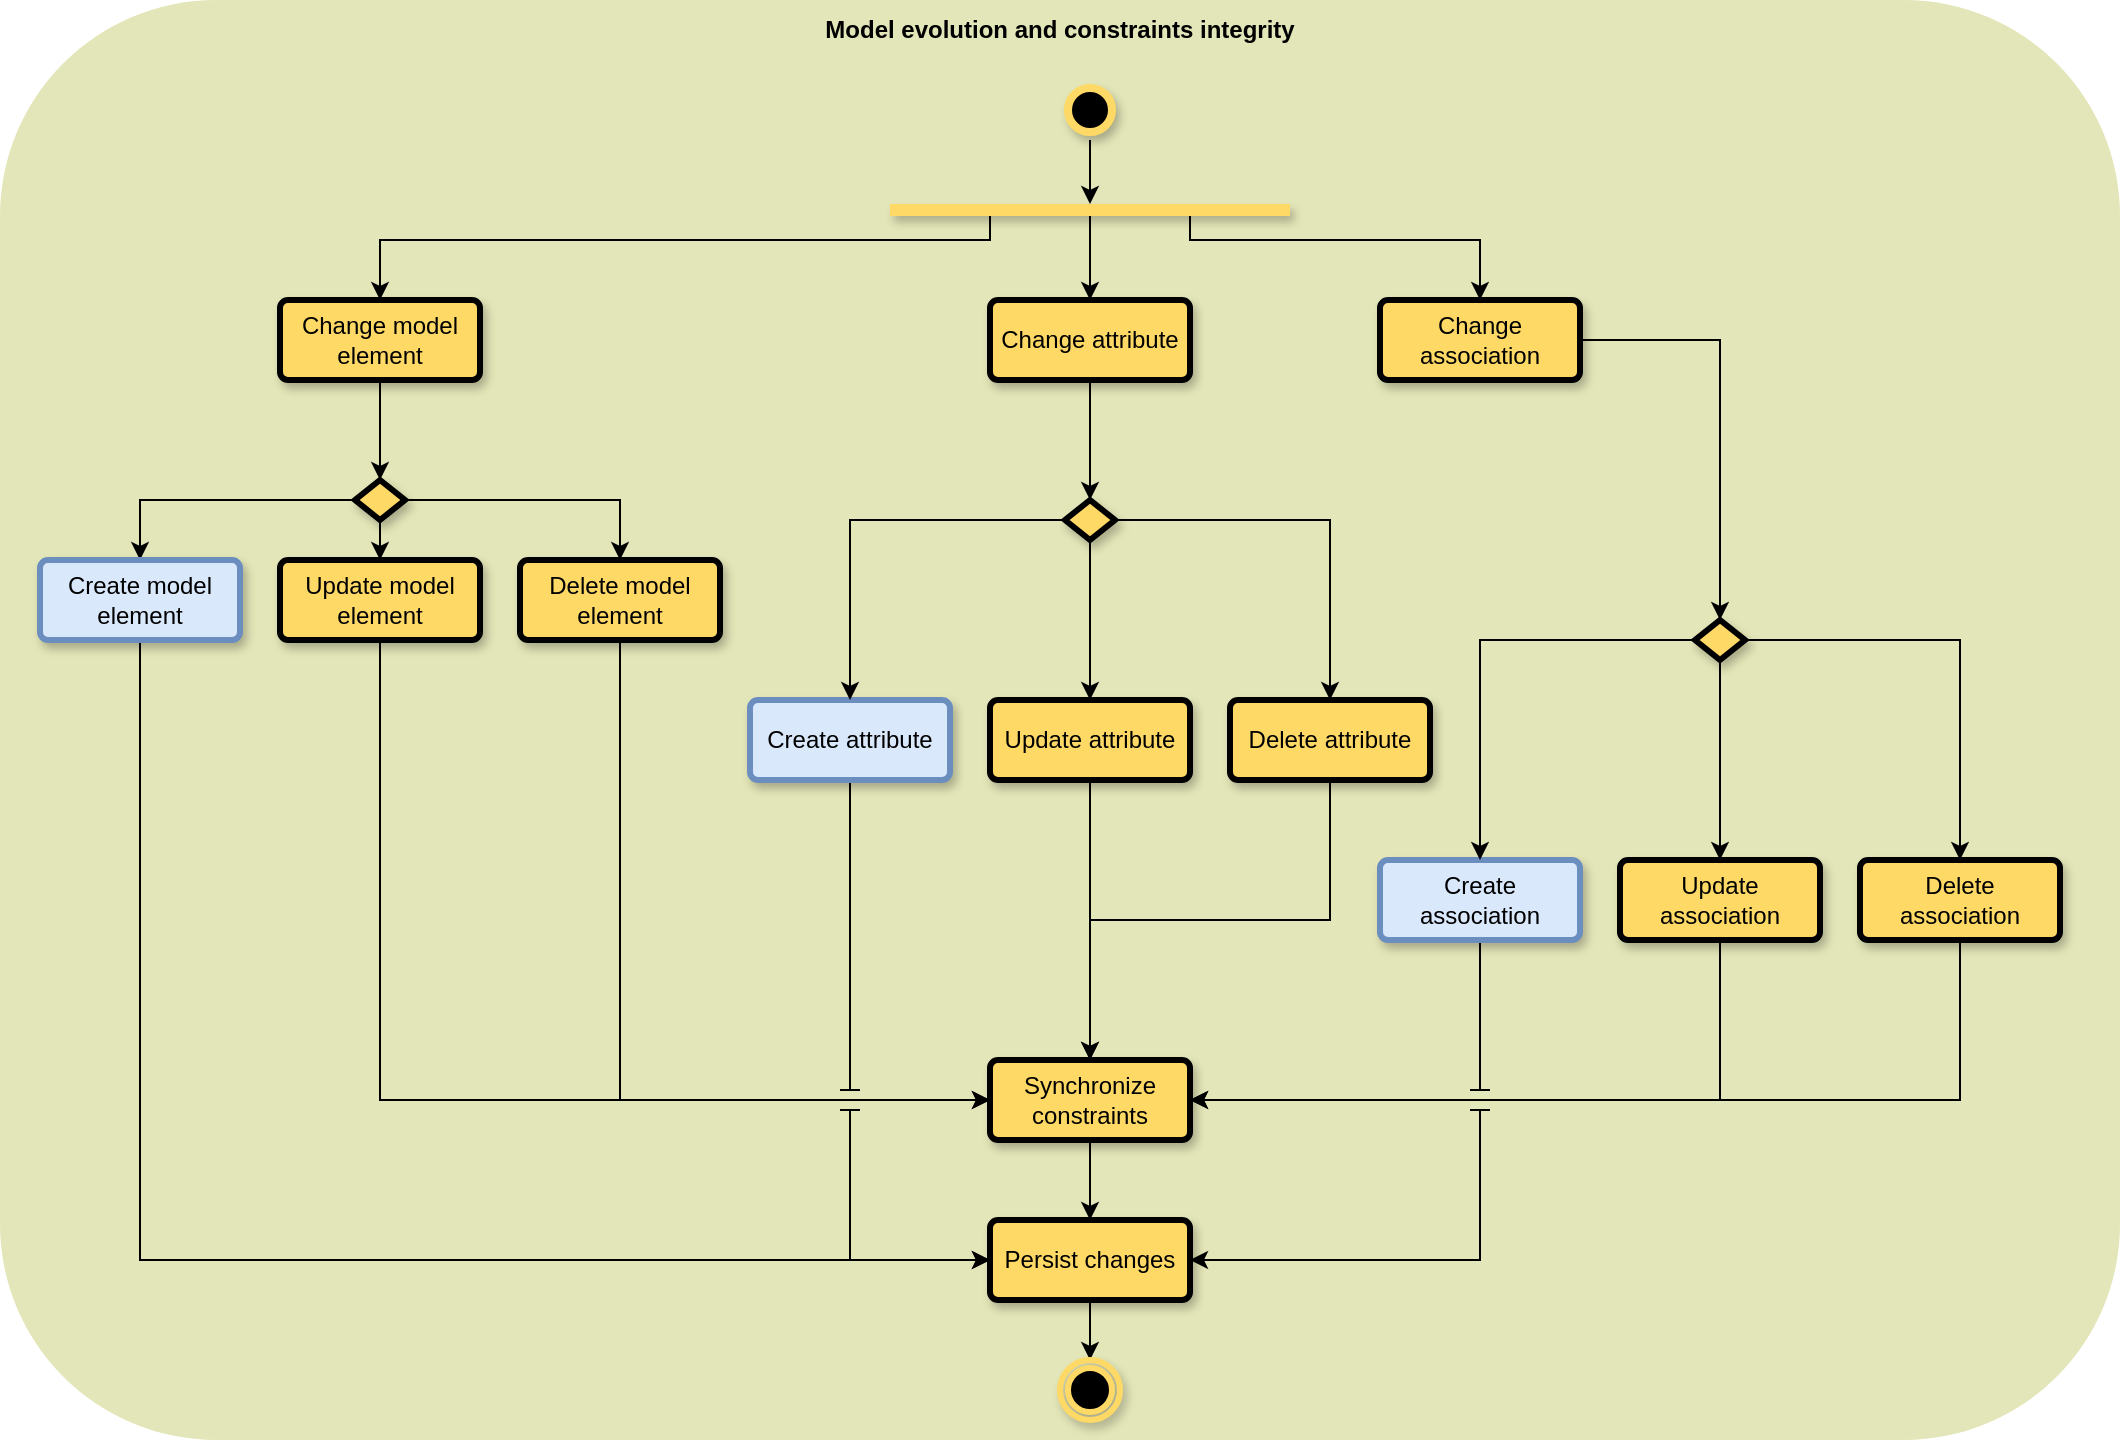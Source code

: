 <mxfile version="20.7.4" type="device"><diagram id="Mw5-ikI1aqMRKohM6SKf" name="Page-1"><mxGraphModel dx="2284" dy="834" grid="1" gridSize="10" guides="1" tooltips="1" connect="1" arrows="1" fold="1" page="1" pageScale="1" pageWidth="850" pageHeight="1100" math="0" shadow="0"><root><mxCell id="0"/><mxCell id="1" parent="0"/><mxCell id="cQOJcn5fCdcRLvt8HOa9-93" value="" style="rounded=1;whiteSpace=wrap;html=1;shadow=0;sketch=0;strokeColor=none;strokeWidth=4;fillColor=#E3E6B8;gradientColor=none;" vertex="1" parent="1"><mxGeometry x="-240" y="80" width="1060" height="720" as="geometry"/></mxCell><mxCell id="cQOJcn5fCdcRLvt8HOa9-68" style="edgeStyle=orthogonalEdgeStyle;rounded=0;orthogonalLoop=1;jettySize=auto;html=1;exitX=0.5;exitY=1;exitDx=0;exitDy=0;entryX=0.5;entryY=0;entryDx=0;entryDy=0;startArrow=none;startFill=0;endArrow=classic;endFill=1;sourcePerimeterSpacing=6;targetPerimeterSpacing=-2;" edge="1" parent="1" source="cQOJcn5fCdcRLvt8HOa9-3" target="cQOJcn5fCdcRLvt8HOa9-8"><mxGeometry relative="1" as="geometry"/></mxCell><mxCell id="cQOJcn5fCdcRLvt8HOa9-3" value="Change model element" style="rounded=1;arcSize=10;whiteSpace=wrap;html=1;align=center;strokeColor=#000000;strokeWidth=3;fillColor=#FFD966;perimeterSpacing=0;shadow=1;" vertex="1" parent="1"><mxGeometry x="-100" y="230" width="100" height="40" as="geometry"/></mxCell><mxCell id="cQOJcn5fCdcRLvt8HOa9-20" style="edgeStyle=orthogonalEdgeStyle;rounded=0;orthogonalLoop=1;jettySize=auto;html=1;exitX=0.5;exitY=1;exitDx=0;exitDy=0;startArrow=none;startFill=0;endArrow=classic;endFill=1;sourcePerimeterSpacing=6;targetPerimeterSpacing=-2;" edge="1" parent="1" source="cQOJcn5fCdcRLvt8HOa9-5" target="cQOJcn5fCdcRLvt8HOa9-11"><mxGeometry relative="1" as="geometry"/></mxCell><mxCell id="cQOJcn5fCdcRLvt8HOa9-5" value="" style="ellipse;html=1;shape=startState;fillColor=#000000;strokeColor=#FFD966;strokeWidth=4;shadow=1;" vertex="1" parent="1"><mxGeometry x="290" y="120" width="30" height="30" as="geometry"/></mxCell><mxCell id="cQOJcn5fCdcRLvt8HOa9-57" style="edgeStyle=orthogonalEdgeStyle;rounded=0;orthogonalLoop=1;jettySize=auto;html=1;exitX=0;exitY=0.5;exitDx=0;exitDy=0;entryX=0.5;entryY=0;entryDx=0;entryDy=0;startArrow=none;startFill=0;endArrow=classic;endFill=1;sourcePerimeterSpacing=6;targetPerimeterSpacing=-2;jumpStyle=line;jumpSize=10;" edge="1" parent="1" source="cQOJcn5fCdcRLvt8HOa9-8" target="cQOJcn5fCdcRLvt8HOa9-43"><mxGeometry relative="1" as="geometry"/></mxCell><mxCell id="cQOJcn5fCdcRLvt8HOa9-60" style="edgeStyle=orthogonalEdgeStyle;rounded=0;orthogonalLoop=1;jettySize=auto;html=1;exitX=0;exitY=0.5;exitDx=0;exitDy=0;entryX=0.5;entryY=0;entryDx=0;entryDy=0;startArrow=none;startFill=0;endArrow=classic;endFill=1;sourcePerimeterSpacing=6;targetPerimeterSpacing=-2;" edge="1" parent="1" source="cQOJcn5fCdcRLvt8HOa9-8" target="cQOJcn5fCdcRLvt8HOa9-41"><mxGeometry relative="1" as="geometry"/></mxCell><mxCell id="cQOJcn5fCdcRLvt8HOa9-61" style="edgeStyle=orthogonalEdgeStyle;rounded=0;orthogonalLoop=1;jettySize=auto;html=1;exitX=1;exitY=0.5;exitDx=0;exitDy=0;entryX=0.5;entryY=0;entryDx=0;entryDy=0;startArrow=none;startFill=0;endArrow=classic;endFill=1;sourcePerimeterSpacing=6;targetPerimeterSpacing=-2;jumpStyle=line;jumpSize=10;" edge="1" parent="1" source="cQOJcn5fCdcRLvt8HOa9-8" target="cQOJcn5fCdcRLvt8HOa9-42"><mxGeometry relative="1" as="geometry"/></mxCell><mxCell id="cQOJcn5fCdcRLvt8HOa9-8" value="" style="rhombus;whiteSpace=wrap;html=1;fillColor=#FFD966;strokeColor=#000000;strokeWidth=3;shadow=1;" vertex="1" parent="1"><mxGeometry x="-62.5" y="320" width="25" height="20" as="geometry"/></mxCell><mxCell id="cQOJcn5fCdcRLvt8HOa9-16" style="edgeStyle=orthogonalEdgeStyle;rounded=0;orthogonalLoop=1;jettySize=auto;html=1;exitX=0.25;exitY=0.5;exitDx=0;exitDy=0;exitPerimeter=0;entryX=0.5;entryY=0;entryDx=0;entryDy=0;" edge="1" parent="1" source="cQOJcn5fCdcRLvt8HOa9-11" target="cQOJcn5fCdcRLvt8HOa9-3"><mxGeometry relative="1" as="geometry"><Array as="points"><mxPoint x="255" y="200"/><mxPoint x="-50" y="200"/></Array></mxGeometry></mxCell><mxCell id="cQOJcn5fCdcRLvt8HOa9-17" style="edgeStyle=orthogonalEdgeStyle;rounded=0;orthogonalLoop=1;jettySize=auto;html=1;exitX=0.75;exitY=0.5;exitDx=0;exitDy=0;exitPerimeter=0;entryX=0.5;entryY=0;entryDx=0;entryDy=0;" edge="1" parent="1" source="cQOJcn5fCdcRLvt8HOa9-11" target="cQOJcn5fCdcRLvt8HOa9-15"><mxGeometry relative="1" as="geometry"><Array as="points"><mxPoint x="355" y="200"/><mxPoint x="500" y="200"/></Array></mxGeometry></mxCell><mxCell id="cQOJcn5fCdcRLvt8HOa9-11" value="" style="shape=line;html=1;strokeWidth=6;strokeColor=#FFD966;rounded=1;fillColor=#FFD966;gradientColor=none;shadow=1;" vertex="1" parent="1"><mxGeometry x="205" y="180" width="200" height="10" as="geometry"/></mxCell><mxCell id="cQOJcn5fCdcRLvt8HOa9-18" style="edgeStyle=orthogonalEdgeStyle;rounded=0;orthogonalLoop=1;jettySize=auto;html=1;exitX=0.5;exitY=0;exitDx=0;exitDy=0;startArrow=classic;startFill=1;endArrow=none;endFill=0;sourcePerimeterSpacing=6;targetPerimeterSpacing=-2;" edge="1" parent="1" source="cQOJcn5fCdcRLvt8HOa9-14" target="cQOJcn5fCdcRLvt8HOa9-11"><mxGeometry relative="1" as="geometry"/></mxCell><mxCell id="cQOJcn5fCdcRLvt8HOa9-52" style="edgeStyle=orthogonalEdgeStyle;rounded=0;orthogonalLoop=1;jettySize=auto;html=1;exitX=0.5;exitY=1;exitDx=0;exitDy=0;entryX=0.5;entryY=0;entryDx=0;entryDy=0;startArrow=none;startFill=0;endArrow=classic;endFill=1;sourcePerimeterSpacing=6;targetPerimeterSpacing=-2;" edge="1" parent="1" source="cQOJcn5fCdcRLvt8HOa9-14" target="cQOJcn5fCdcRLvt8HOa9-50"><mxGeometry relative="1" as="geometry"/></mxCell><mxCell id="cQOJcn5fCdcRLvt8HOa9-14" value="Change attribute" style="rounded=1;arcSize=10;whiteSpace=wrap;html=1;align=center;strokeColor=#000000;strokeWidth=3;fillColor=#FFD966;perimeterSpacing=0;shadow=1;" vertex="1" parent="1"><mxGeometry x="255" y="230" width="100" height="40" as="geometry"/></mxCell><mxCell id="cQOJcn5fCdcRLvt8HOa9-53" style="edgeStyle=orthogonalEdgeStyle;rounded=0;orthogonalLoop=1;jettySize=auto;html=1;exitX=1;exitY=0.5;exitDx=0;exitDy=0;entryX=0.5;entryY=0;entryDx=0;entryDy=0;startArrow=none;startFill=0;endArrow=classic;endFill=1;sourcePerimeterSpacing=6;targetPerimeterSpacing=-2;jumpStyle=line;jumpSize=10;" edge="1" parent="1" source="cQOJcn5fCdcRLvt8HOa9-15" target="cQOJcn5fCdcRLvt8HOa9-51"><mxGeometry relative="1" as="geometry"/></mxCell><mxCell id="cQOJcn5fCdcRLvt8HOa9-15" value="Change association" style="rounded=1;arcSize=10;whiteSpace=wrap;html=1;align=center;strokeColor=#000000;strokeWidth=3;fillColor=#FFD966;perimeterSpacing=0;shadow=1;" vertex="1" parent="1"><mxGeometry x="450" y="230" width="100" height="40" as="geometry"/></mxCell><mxCell id="cQOJcn5fCdcRLvt8HOa9-74" style="edgeStyle=orthogonalEdgeStyle;rounded=0;orthogonalLoop=1;jettySize=auto;html=1;exitX=0.5;exitY=1;exitDx=0;exitDy=0;entryX=0;entryY=0.5;entryDx=0;entryDy=0;startArrow=none;startFill=0;endArrow=classic;endFill=1;sourcePerimeterSpacing=6;targetPerimeterSpacing=-2;jumpStyle=line;jumpSize=10;" edge="1" parent="1" source="cQOJcn5fCdcRLvt8HOa9-41" target="cQOJcn5fCdcRLvt8HOa9-69"><mxGeometry relative="1" as="geometry"/></mxCell><mxCell id="cQOJcn5fCdcRLvt8HOa9-41" value="Update model element" style="rounded=1;arcSize=10;whiteSpace=wrap;html=1;align=center;strokeColor=#000000;strokeWidth=3;fillColor=#FFD966;perimeterSpacing=0;shadow=1;" vertex="1" parent="1"><mxGeometry x="-100" y="360" width="100" height="40" as="geometry"/></mxCell><mxCell id="cQOJcn5fCdcRLvt8HOa9-84" style="edgeStyle=orthogonalEdgeStyle;rounded=0;jumpStyle=line;jumpSize=10;orthogonalLoop=1;jettySize=auto;html=1;exitX=0.5;exitY=1;exitDx=0;exitDy=0;entryX=0;entryY=0.5;entryDx=0;entryDy=0;startArrow=none;startFill=0;endArrow=classic;endFill=1;sourcePerimeterSpacing=6;targetPerimeterSpacing=-2;" edge="1" parent="1" source="cQOJcn5fCdcRLvt8HOa9-42" target="cQOJcn5fCdcRLvt8HOa9-69"><mxGeometry relative="1" as="geometry"/></mxCell><mxCell id="cQOJcn5fCdcRLvt8HOa9-42" value="Delete model element" style="rounded=1;arcSize=10;whiteSpace=wrap;html=1;align=center;strokeColor=#000000;strokeWidth=3;fillColor=#FFD966;perimeterSpacing=0;shadow=1;" vertex="1" parent="1"><mxGeometry x="20" y="360" width="100" height="40" as="geometry"/></mxCell><mxCell id="cQOJcn5fCdcRLvt8HOa9-71" style="edgeStyle=orthogonalEdgeStyle;rounded=0;orthogonalLoop=1;jettySize=auto;html=1;exitX=0.5;exitY=1;exitDx=0;exitDy=0;entryX=0;entryY=0.5;entryDx=0;entryDy=0;startArrow=none;startFill=0;endArrow=classic;endFill=1;sourcePerimeterSpacing=6;targetPerimeterSpacing=-2;jumpStyle=line;jumpSize=10;" edge="1" parent="1" source="cQOJcn5fCdcRLvt8HOa9-43" target="cQOJcn5fCdcRLvt8HOa9-70"><mxGeometry relative="1" as="geometry"/></mxCell><mxCell id="cQOJcn5fCdcRLvt8HOa9-43" value="Create model element" style="rounded=1;arcSize=10;whiteSpace=wrap;html=1;align=center;strokeColor=#6c8ebf;strokeWidth=3;fillColor=#dae8fc;perimeterSpacing=0;shadow=1;" vertex="1" parent="1"><mxGeometry x="-220" y="360" width="100" height="40" as="geometry"/></mxCell><mxCell id="cQOJcn5fCdcRLvt8HOa9-77" style="edgeStyle=orthogonalEdgeStyle;rounded=0;orthogonalLoop=1;jettySize=auto;html=1;exitX=0.5;exitY=1;exitDx=0;exitDy=0;entryX=0.5;entryY=0;entryDx=0;entryDy=0;startArrow=none;startFill=0;endArrow=classic;endFill=1;sourcePerimeterSpacing=6;targetPerimeterSpacing=-2;jumpStyle=line;jumpSize=10;" edge="1" parent="1" source="cQOJcn5fCdcRLvt8HOa9-44" target="cQOJcn5fCdcRLvt8HOa9-69"><mxGeometry relative="1" as="geometry"/></mxCell><mxCell id="cQOJcn5fCdcRLvt8HOa9-44" value="Update attribute" style="rounded=1;arcSize=10;whiteSpace=wrap;html=1;align=center;strokeColor=#000000;strokeWidth=3;fillColor=#FFD966;perimeterSpacing=0;shadow=1;" vertex="1" parent="1"><mxGeometry x="255" y="430" width="100" height="40" as="geometry"/></mxCell><mxCell id="cQOJcn5fCdcRLvt8HOa9-79" style="edgeStyle=orthogonalEdgeStyle;rounded=0;orthogonalLoop=1;jettySize=auto;html=1;exitX=0.5;exitY=1;exitDx=0;exitDy=0;entryX=0.5;entryY=0;entryDx=0;entryDy=0;startArrow=none;startFill=0;endArrow=classic;endFill=1;sourcePerimeterSpacing=6;targetPerimeterSpacing=-2;jumpStyle=line;jumpSize=10;" edge="1" parent="1" source="cQOJcn5fCdcRLvt8HOa9-45" target="cQOJcn5fCdcRLvt8HOa9-69"><mxGeometry relative="1" as="geometry"/></mxCell><mxCell id="cQOJcn5fCdcRLvt8HOa9-45" value="Delete attribute" style="rounded=1;arcSize=10;whiteSpace=wrap;html=1;align=center;strokeColor=#000000;strokeWidth=3;fillColor=#FFD966;perimeterSpacing=0;shadow=1;" vertex="1" parent="1"><mxGeometry x="375" y="430" width="100" height="40" as="geometry"/></mxCell><mxCell id="cQOJcn5fCdcRLvt8HOa9-72" style="edgeStyle=orthogonalEdgeStyle;rounded=0;orthogonalLoop=1;jettySize=auto;html=1;exitX=0.5;exitY=1;exitDx=0;exitDy=0;entryX=0;entryY=0.5;entryDx=0;entryDy=0;startArrow=none;startFill=0;endArrow=classic;endFill=1;sourcePerimeterSpacing=6;targetPerimeterSpacing=-2;jumpStyle=line;jumpSize=10;" edge="1" parent="1" source="cQOJcn5fCdcRLvt8HOa9-46" target="cQOJcn5fCdcRLvt8HOa9-70"><mxGeometry relative="1" as="geometry"/></mxCell><mxCell id="cQOJcn5fCdcRLvt8HOa9-46" value="Create attribute" style="rounded=1;arcSize=10;whiteSpace=wrap;html=1;align=center;strokeColor=#6c8ebf;strokeWidth=3;fillColor=#dae8fc;perimeterSpacing=0;shadow=1;" vertex="1" parent="1"><mxGeometry x="135" y="430" width="100" height="40" as="geometry"/></mxCell><mxCell id="cQOJcn5fCdcRLvt8HOa9-80" style="edgeStyle=orthogonalEdgeStyle;rounded=0;orthogonalLoop=1;jettySize=auto;html=1;exitX=0.5;exitY=1;exitDx=0;exitDy=0;entryX=1;entryY=0.5;entryDx=0;entryDy=0;startArrow=none;startFill=0;endArrow=classic;endFill=1;sourcePerimeterSpacing=6;targetPerimeterSpacing=-2;jumpStyle=line;jumpSize=10;" edge="1" parent="1" source="cQOJcn5fCdcRLvt8HOa9-47" target="cQOJcn5fCdcRLvt8HOa9-69"><mxGeometry relative="1" as="geometry"/></mxCell><mxCell id="cQOJcn5fCdcRLvt8HOa9-47" value="Update association" style="rounded=1;arcSize=10;whiteSpace=wrap;html=1;align=center;strokeColor=#000000;strokeWidth=3;fillColor=#FFD966;perimeterSpacing=0;shadow=1;" vertex="1" parent="1"><mxGeometry x="570" y="510" width="100" height="40" as="geometry"/></mxCell><mxCell id="cQOJcn5fCdcRLvt8HOa9-83" style="edgeStyle=orthogonalEdgeStyle;rounded=0;orthogonalLoop=1;jettySize=auto;html=1;exitX=0.5;exitY=1;exitDx=0;exitDy=0;entryX=1;entryY=0.5;entryDx=0;entryDy=0;startArrow=none;startFill=0;endArrow=classic;endFill=1;sourcePerimeterSpacing=6;targetPerimeterSpacing=-2;jumpStyle=line;jumpSize=10;" edge="1" parent="1" source="cQOJcn5fCdcRLvt8HOa9-48" target="cQOJcn5fCdcRLvt8HOa9-69"><mxGeometry relative="1" as="geometry"/></mxCell><mxCell id="cQOJcn5fCdcRLvt8HOa9-48" value="Delete association" style="rounded=1;arcSize=10;whiteSpace=wrap;html=1;align=center;strokeColor=#000000;strokeWidth=3;fillColor=#FFD966;perimeterSpacing=0;shadow=1;" vertex="1" parent="1"><mxGeometry x="690" y="510" width="100" height="40" as="geometry"/></mxCell><mxCell id="cQOJcn5fCdcRLvt8HOa9-73" style="edgeStyle=orthogonalEdgeStyle;rounded=0;orthogonalLoop=1;jettySize=auto;html=1;exitX=0.5;exitY=1;exitDx=0;exitDy=0;entryX=1;entryY=0.5;entryDx=0;entryDy=0;startArrow=none;startFill=0;endArrow=classic;endFill=1;sourcePerimeterSpacing=6;targetPerimeterSpacing=-2;jumpStyle=line;jumpSize=10;" edge="1" parent="1" source="cQOJcn5fCdcRLvt8HOa9-49" target="cQOJcn5fCdcRLvt8HOa9-70"><mxGeometry relative="1" as="geometry"/></mxCell><mxCell id="cQOJcn5fCdcRLvt8HOa9-49" value="Create association" style="rounded=1;arcSize=10;whiteSpace=wrap;html=1;align=center;strokeColor=#6c8ebf;strokeWidth=3;fillColor=#dae8fc;perimeterSpacing=0;shadow=1;" vertex="1" parent="1"><mxGeometry x="450" y="510" width="100" height="40" as="geometry"/></mxCell><mxCell id="cQOJcn5fCdcRLvt8HOa9-63" style="edgeStyle=orthogonalEdgeStyle;rounded=0;orthogonalLoop=1;jettySize=auto;html=1;exitX=0.5;exitY=1;exitDx=0;exitDy=0;entryX=0.5;entryY=0;entryDx=0;entryDy=0;startArrow=none;startFill=0;endArrow=classic;endFill=1;sourcePerimeterSpacing=6;targetPerimeterSpacing=-2;jumpStyle=line;jumpSize=10;" edge="1" parent="1" source="cQOJcn5fCdcRLvt8HOa9-50" target="cQOJcn5fCdcRLvt8HOa9-44"><mxGeometry relative="1" as="geometry"/></mxCell><mxCell id="cQOJcn5fCdcRLvt8HOa9-87" style="edgeStyle=orthogonalEdgeStyle;rounded=0;jumpStyle=line;jumpSize=10;orthogonalLoop=1;jettySize=auto;html=1;exitX=0;exitY=0.5;exitDx=0;exitDy=0;entryX=0.5;entryY=0;entryDx=0;entryDy=0;startArrow=none;startFill=0;endArrow=classic;endFill=1;sourcePerimeterSpacing=6;targetPerimeterSpacing=-2;" edge="1" parent="1" source="cQOJcn5fCdcRLvt8HOa9-50" target="cQOJcn5fCdcRLvt8HOa9-46"><mxGeometry relative="1" as="geometry"/></mxCell><mxCell id="cQOJcn5fCdcRLvt8HOa9-88" style="edgeStyle=orthogonalEdgeStyle;rounded=0;jumpStyle=line;jumpSize=10;orthogonalLoop=1;jettySize=auto;html=1;exitX=1;exitY=0.5;exitDx=0;exitDy=0;entryX=0.5;entryY=0;entryDx=0;entryDy=0;startArrow=none;startFill=0;endArrow=classic;endFill=1;sourcePerimeterSpacing=6;targetPerimeterSpacing=-2;" edge="1" parent="1" source="cQOJcn5fCdcRLvt8HOa9-50" target="cQOJcn5fCdcRLvt8HOa9-45"><mxGeometry relative="1" as="geometry"/></mxCell><mxCell id="cQOJcn5fCdcRLvt8HOa9-50" value="" style="rhombus;whiteSpace=wrap;html=1;fillColor=#FFD966;strokeColor=#000000;strokeWidth=3;shadow=1;" vertex="1" parent="1"><mxGeometry x="292.5" y="330" width="25" height="20" as="geometry"/></mxCell><mxCell id="cQOJcn5fCdcRLvt8HOa9-56" style="edgeStyle=orthogonalEdgeStyle;rounded=0;orthogonalLoop=1;jettySize=auto;html=1;exitX=1;exitY=0.5;exitDx=0;exitDy=0;entryX=0.5;entryY=0;entryDx=0;entryDy=0;startArrow=none;startFill=0;endArrow=classic;endFill=1;sourcePerimeterSpacing=6;targetPerimeterSpacing=-2;jumpStyle=line;jumpSize=10;" edge="1" parent="1" source="cQOJcn5fCdcRLvt8HOa9-51" target="cQOJcn5fCdcRLvt8HOa9-48"><mxGeometry relative="1" as="geometry"/></mxCell><mxCell id="cQOJcn5fCdcRLvt8HOa9-65" style="edgeStyle=orthogonalEdgeStyle;rounded=0;orthogonalLoop=1;jettySize=auto;html=1;exitX=0.5;exitY=1;exitDx=0;exitDy=0;entryX=0.5;entryY=0;entryDx=0;entryDy=0;startArrow=none;startFill=0;endArrow=classic;endFill=1;sourcePerimeterSpacing=6;targetPerimeterSpacing=-2;jumpStyle=line;jumpSize=10;" edge="1" parent="1" source="cQOJcn5fCdcRLvt8HOa9-51" target="cQOJcn5fCdcRLvt8HOa9-47"><mxGeometry relative="1" as="geometry"/></mxCell><mxCell id="cQOJcn5fCdcRLvt8HOa9-86" style="edgeStyle=orthogonalEdgeStyle;rounded=0;jumpStyle=line;jumpSize=10;orthogonalLoop=1;jettySize=auto;html=1;exitX=0;exitY=0.5;exitDx=0;exitDy=0;entryX=0.5;entryY=0;entryDx=0;entryDy=0;startArrow=none;startFill=0;endArrow=classic;endFill=1;sourcePerimeterSpacing=6;targetPerimeterSpacing=-2;" edge="1" parent="1" source="cQOJcn5fCdcRLvt8HOa9-51" target="cQOJcn5fCdcRLvt8HOa9-49"><mxGeometry relative="1" as="geometry"/></mxCell><mxCell id="cQOJcn5fCdcRLvt8HOa9-51" value="" style="rhombus;whiteSpace=wrap;html=1;fillColor=#FFD966;strokeColor=#000000;strokeWidth=3;shadow=1;" vertex="1" parent="1"><mxGeometry x="607.5" y="390" width="25" height="20" as="geometry"/></mxCell><mxCell id="cQOJcn5fCdcRLvt8HOa9-85" style="edgeStyle=orthogonalEdgeStyle;rounded=0;jumpStyle=line;jumpSize=10;orthogonalLoop=1;jettySize=auto;html=1;exitX=0.5;exitY=1;exitDx=0;exitDy=0;entryX=0.5;entryY=0;entryDx=0;entryDy=0;startArrow=none;startFill=0;endArrow=classic;endFill=1;sourcePerimeterSpacing=6;targetPerimeterSpacing=-2;" edge="1" parent="1" source="cQOJcn5fCdcRLvt8HOa9-69" target="cQOJcn5fCdcRLvt8HOa9-70"><mxGeometry relative="1" as="geometry"/></mxCell><mxCell id="cQOJcn5fCdcRLvt8HOa9-69" value="Synchronize constraints" style="rounded=1;arcSize=10;whiteSpace=wrap;html=1;align=center;strokeColor=#000000;strokeWidth=3;fillColor=#FFD966;perimeterSpacing=0;shadow=1;" vertex="1" parent="1"><mxGeometry x="255" y="610" width="100" height="40" as="geometry"/></mxCell><mxCell id="cQOJcn5fCdcRLvt8HOa9-90" style="edgeStyle=orthogonalEdgeStyle;rounded=0;jumpStyle=line;jumpSize=10;orthogonalLoop=1;jettySize=auto;html=1;exitX=0.5;exitY=1;exitDx=0;exitDy=0;entryX=0.5;entryY=0;entryDx=0;entryDy=0;startArrow=none;startFill=0;endArrow=classic;endFill=1;sourcePerimeterSpacing=6;targetPerimeterSpacing=-2;" edge="1" parent="1" source="cQOJcn5fCdcRLvt8HOa9-70" target="cQOJcn5fCdcRLvt8HOa9-89"><mxGeometry relative="1" as="geometry"/></mxCell><mxCell id="cQOJcn5fCdcRLvt8HOa9-70" value="Persist changes" style="rounded=1;arcSize=10;whiteSpace=wrap;html=1;align=center;strokeColor=#000000;strokeWidth=3;fillColor=#FFD966;perimeterSpacing=0;shadow=1;" vertex="1" parent="1"><mxGeometry x="255" y="690" width="100" height="40" as="geometry"/></mxCell><mxCell id="cQOJcn5fCdcRLvt8HOa9-89" value="" style="ellipse;html=1;shape=endState;fillColor=#000000;strokeColor=#FFD966;strokeWidth=3;shadow=1;" vertex="1" parent="1"><mxGeometry x="290" y="760" width="30" height="30" as="geometry"/></mxCell><mxCell id="cQOJcn5fCdcRLvt8HOa9-94" value="&lt;b&gt;Model evolution and constraints integrity&lt;/b&gt;" style="text;html=1;strokeColor=none;fillColor=none;align=center;verticalAlign=middle;whiteSpace=wrap;rounded=0;strokeWidth=2;" vertex="1" parent="1"><mxGeometry x="-140" y="80" width="860" height="30" as="geometry"/></mxCell></root></mxGraphModel></diagram></mxfile>